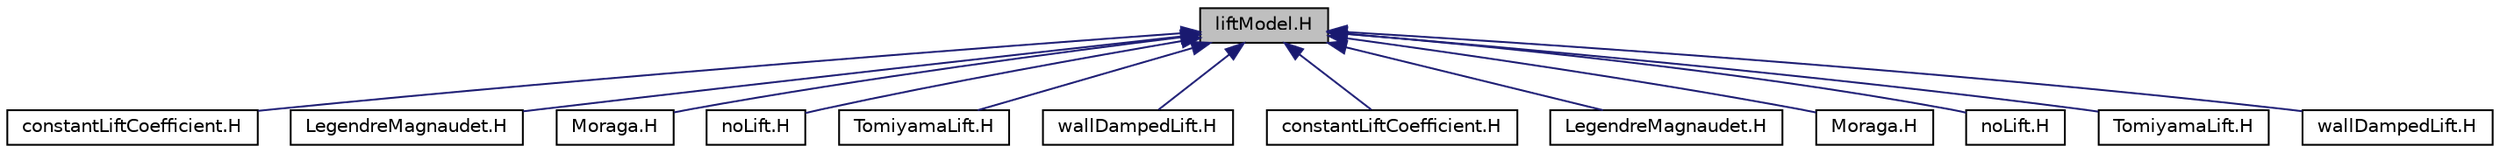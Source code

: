 digraph "liftModel.H"
{
  bgcolor="transparent";
  edge [fontname="Helvetica",fontsize="10",labelfontname="Helvetica",labelfontsize="10"];
  node [fontname="Helvetica",fontsize="10",shape=record];
  Node4 [label="liftModel.H",height=0.2,width=0.4,color="black", fillcolor="grey75", style="filled", fontcolor="black"];
  Node4 -> Node5 [dir="back",color="midnightblue",fontsize="10",style="solid",fontname="Helvetica"];
  Node5 [label="constantLiftCoefficient.H",height=0.2,width=0.4,color="black",URL="$a03258.html"];
  Node4 -> Node6 [dir="back",color="midnightblue",fontsize="10",style="solid",fontname="Helvetica"];
  Node6 [label="LegendreMagnaudet.H",height=0.2,width=0.4,color="black",URL="$a03564.html"];
  Node4 -> Node7 [dir="back",color="midnightblue",fontsize="10",style="solid",fontname="Helvetica"];
  Node7 [label="Moraga.H",height=0.2,width=0.4,color="black",URL="$a03636.html"];
  Node4 -> Node8 [dir="back",color="midnightblue",fontsize="10",style="solid",fontname="Helvetica"];
  Node8 [label="noLift.H",height=0.2,width=0.4,color="black",URL="$a03714.html"];
  Node4 -> Node9 [dir="back",color="midnightblue",fontsize="10",style="solid",fontname="Helvetica"];
  Node9 [label="TomiyamaLift.H",height=0.2,width=0.4,color="black",URL="$a03984.html"];
  Node4 -> Node10 [dir="back",color="midnightblue",fontsize="10",style="solid",fontname="Helvetica"];
  Node10 [label="wallDampedLift.H",height=0.2,width=0.4,color="black",URL="$a04086.html"];
  Node4 -> Node11 [dir="back",color="midnightblue",fontsize="10",style="solid",fontname="Helvetica"];
  Node11 [label="constantLiftCoefficient.H",height=0.2,width=0.4,color="black",URL="$a03261.html"];
  Node4 -> Node12 [dir="back",color="midnightblue",fontsize="10",style="solid",fontname="Helvetica"];
  Node12 [label="LegendreMagnaudet.H",height=0.2,width=0.4,color="black",URL="$a03567.html"];
  Node4 -> Node13 [dir="back",color="midnightblue",fontsize="10",style="solid",fontname="Helvetica"];
  Node13 [label="Moraga.H",height=0.2,width=0.4,color="black",URL="$a03639.html"];
  Node4 -> Node14 [dir="back",color="midnightblue",fontsize="10",style="solid",fontname="Helvetica"];
  Node14 [label="noLift.H",height=0.2,width=0.4,color="black",URL="$a03717.html"];
  Node4 -> Node15 [dir="back",color="midnightblue",fontsize="10",style="solid",fontname="Helvetica"];
  Node15 [label="TomiyamaLift.H",height=0.2,width=0.4,color="black",URL="$a03987.html"];
  Node4 -> Node16 [dir="back",color="midnightblue",fontsize="10",style="solid",fontname="Helvetica"];
  Node16 [label="wallDampedLift.H",height=0.2,width=0.4,color="black",URL="$a04089.html"];
}
